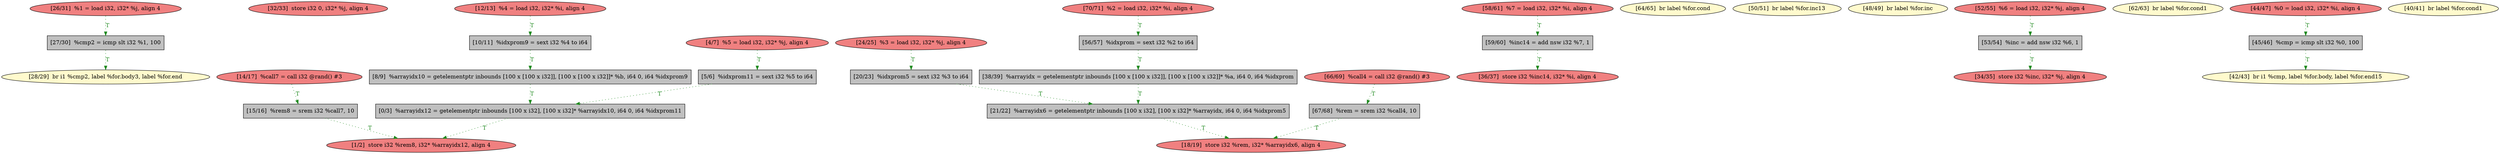 
digraph G {


node1028 [fillcolor=lemonchiffon,label="[28/29]  br i1 %cmp2, label %for.body3, label %for.end",shape=ellipse,style=filled ]
node1030 [fillcolor=lightcoral,label="[32/33]  store i32 0, i32* %j, align 4",shape=ellipse,style=filled ]
node1023 [fillcolor=grey,label="[0/3]  %arrayidx12 = getelementptr inbounds [100 x i32], [100 x i32]* %arrayidx10, i64 0, i64 %idxprom11",shape=rectangle,style=filled ]
node1025 [fillcolor=lightcoral,label="[18/19]  store i32 %rem, i32* %arrayidx6, align 4",shape=ellipse,style=filled ]
node1021 [fillcolor=lightcoral,label="[58/61]  %7 = load i32, i32* %i, align 4",shape=ellipse,style=filled ]
node1018 [fillcolor=grey,label="[20/23]  %idxprom5 = sext i32 %3 to i64",shape=rectangle,style=filled ]
node1017 [fillcolor=lightcoral,label="[12/13]  %4 = load i32, i32* %i, align 4",shape=ellipse,style=filled ]
node1015 [fillcolor=lemonchiffon,label="[64/65]  br label %for.cond",shape=ellipse,style=filled ]
node1027 [fillcolor=lightcoral,label="[26/31]  %1 = load i32, i32* %j, align 4",shape=ellipse,style=filled ]
node1019 [fillcolor=grey,label="[10/11]  %idxprom9 = sext i32 %4 to i64",shape=rectangle,style=filled ]
node1002 [fillcolor=lemonchiffon,label="[50/51]  br label %for.inc13",shape=ellipse,style=filled ]
node1009 [fillcolor=grey,label="[21/22]  %arrayidx6 = getelementptr inbounds [100 x i32], [100 x i32]* %arrayidx, i64 0, i64 %idxprom5",shape=rectangle,style=filled ]
node1001 [fillcolor=lemonchiffon,label="[48/49]  br label %for.inc",shape=ellipse,style=filled ]
node999 [fillcolor=lightcoral,label="[52/55]  %6 = load i32, i32* %j, align 4",shape=ellipse,style=filled ]
node1032 [fillcolor=lightcoral,label="[34/35]  store i32 %inc, i32* %j, align 4",shape=ellipse,style=filled ]
node1016 [fillcolor=lemonchiffon,label="[62/63]  br label %for.cond1",shape=ellipse,style=filled ]
node1014 [fillcolor=lightcoral,label="[70/71]  %2 = load i32, i32* %i, align 4",shape=ellipse,style=filled ]
node997 [fillcolor=lemonchiffon,label="[42/43]  br i1 %cmp, label %for.body, label %for.end15",shape=ellipse,style=filled ]
node1031 [fillcolor=lightcoral,label="[36/37]  store i32 %inc14, i32* %i, align 4",shape=ellipse,style=filled ]
node1007 [fillcolor=grey,label="[56/57]  %idxprom = sext i32 %2 to i64",shape=rectangle,style=filled ]
node1029 [fillcolor=grey,label="[15/16]  %rem8 = srem i32 %call7, 10",shape=rectangle,style=filled ]
node1011 [fillcolor=lightcoral,label="[1/2]  store i32 %rem8, i32* %arrayidx12, align 4",shape=ellipse,style=filled ]
node1022 [fillcolor=grey,label="[8/9]  %arrayidx10 = getelementptr inbounds [100 x [100 x i32]], [100 x [100 x i32]]* %b, i64 0, i64 %idxprom9",shape=rectangle,style=filled ]
node1000 [fillcolor=grey,label="[5/6]  %idxprom11 = sext i32 %5 to i64",shape=rectangle,style=filled ]
node998 [fillcolor=grey,label="[45/46]  %cmp = icmp slt i32 %0, 100",shape=rectangle,style=filled ]
node1008 [fillcolor=grey,label="[27/30]  %cmp2 = icmp slt i32 %1, 100",shape=rectangle,style=filled ]
node1026 [fillcolor=lightcoral,label="[4/7]  %5 = load i32, i32* %j, align 4",shape=ellipse,style=filled ]
node1020 [fillcolor=lightcoral,label="[24/25]  %3 = load i32, i32* %j, align 4",shape=ellipse,style=filled ]
node1012 [fillcolor=lightcoral,label="[66/69]  %call4 = call i32 @rand() #3",shape=ellipse,style=filled ]
node1003 [fillcolor=grey,label="[53/54]  %inc = add nsw i32 %6, 1",shape=rectangle,style=filled ]
node1013 [fillcolor=grey,label="[67/68]  %rem = srem i32 %call4, 10",shape=rectangle,style=filled ]
node1004 [fillcolor=grey,label="[59/60]  %inc14 = add nsw i32 %7, 1",shape=rectangle,style=filled ]
node1005 [fillcolor=lemonchiffon,label="[40/41]  br label %for.cond1",shape=ellipse,style=filled ]
node1024 [fillcolor=lightcoral,label="[14/17]  %call7 = call i32 @rand() #3",shape=ellipse,style=filled ]
node1010 [fillcolor=lightcoral,label="[44/47]  %0 = load i32, i32* %i, align 4",shape=ellipse,style=filled ]
node1006 [fillcolor=grey,label="[38/39]  %arrayidx = getelementptr inbounds [100 x [100 x i32]], [100 x [100 x i32]]* %a, i64 0, i64 %idxprom",shape=rectangle,style=filled ]

node1013->node1025 [style=dotted,color=forestgreen,label="T",fontcolor=forestgreen ]
node1009->node1025 [style=dotted,color=forestgreen,label="T",fontcolor=forestgreen ]
node1026->node1000 [style=dotted,color=forestgreen,label="T",fontcolor=forestgreen ]
node1014->node1007 [style=dotted,color=forestgreen,label="T",fontcolor=forestgreen ]
node1024->node1029 [style=dotted,color=forestgreen,label="T",fontcolor=forestgreen ]
node999->node1003 [style=dotted,color=forestgreen,label="T",fontcolor=forestgreen ]
node1000->node1023 [style=dotted,color=forestgreen,label="T",fontcolor=forestgreen ]
node1021->node1004 [style=dotted,color=forestgreen,label="T",fontcolor=forestgreen ]
node1006->node1009 [style=dotted,color=forestgreen,label="T",fontcolor=forestgreen ]
node1008->node1028 [style=dotted,color=forestgreen,label="T",fontcolor=forestgreen ]
node1004->node1031 [style=dotted,color=forestgreen,label="T",fontcolor=forestgreen ]
node1007->node1006 [style=dotted,color=forestgreen,label="T",fontcolor=forestgreen ]
node998->node997 [style=dotted,color=forestgreen,label="T",fontcolor=forestgreen ]
node1003->node1032 [style=dotted,color=forestgreen,label="T",fontcolor=forestgreen ]
node1017->node1019 [style=dotted,color=forestgreen,label="T",fontcolor=forestgreen ]
node1018->node1009 [style=dotted,color=forestgreen,label="T",fontcolor=forestgreen ]
node1029->node1011 [style=dotted,color=forestgreen,label="T",fontcolor=forestgreen ]
node1019->node1022 [style=dotted,color=forestgreen,label="T",fontcolor=forestgreen ]
node1027->node1008 [style=dotted,color=forestgreen,label="T",fontcolor=forestgreen ]
node1022->node1023 [style=dotted,color=forestgreen,label="T",fontcolor=forestgreen ]
node1010->node998 [style=dotted,color=forestgreen,label="T",fontcolor=forestgreen ]
node1020->node1018 [style=dotted,color=forestgreen,label="T",fontcolor=forestgreen ]
node1023->node1011 [style=dotted,color=forestgreen,label="T",fontcolor=forestgreen ]
node1012->node1013 [style=dotted,color=forestgreen,label="T",fontcolor=forestgreen ]


}
